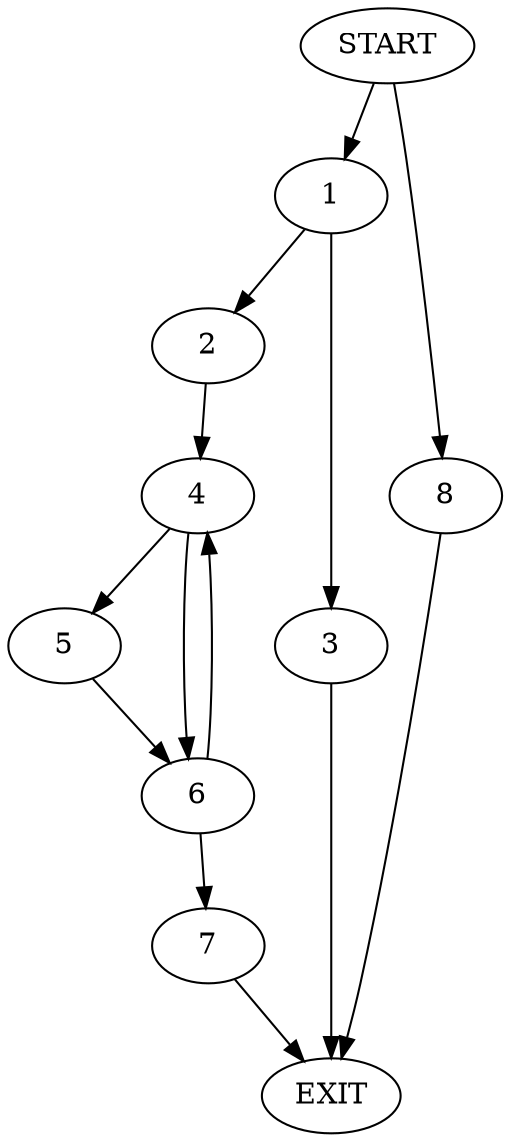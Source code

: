 digraph {
0 [label="START"]
9 [label="EXIT"]
0 -> 1
1 -> 2
1 -> 3
3 -> 9
2 -> 4
4 -> 5
4 -> 6
6 -> 7
6 -> 4
5 -> 6
7 -> 9
0 -> 8
8 -> 9
}
